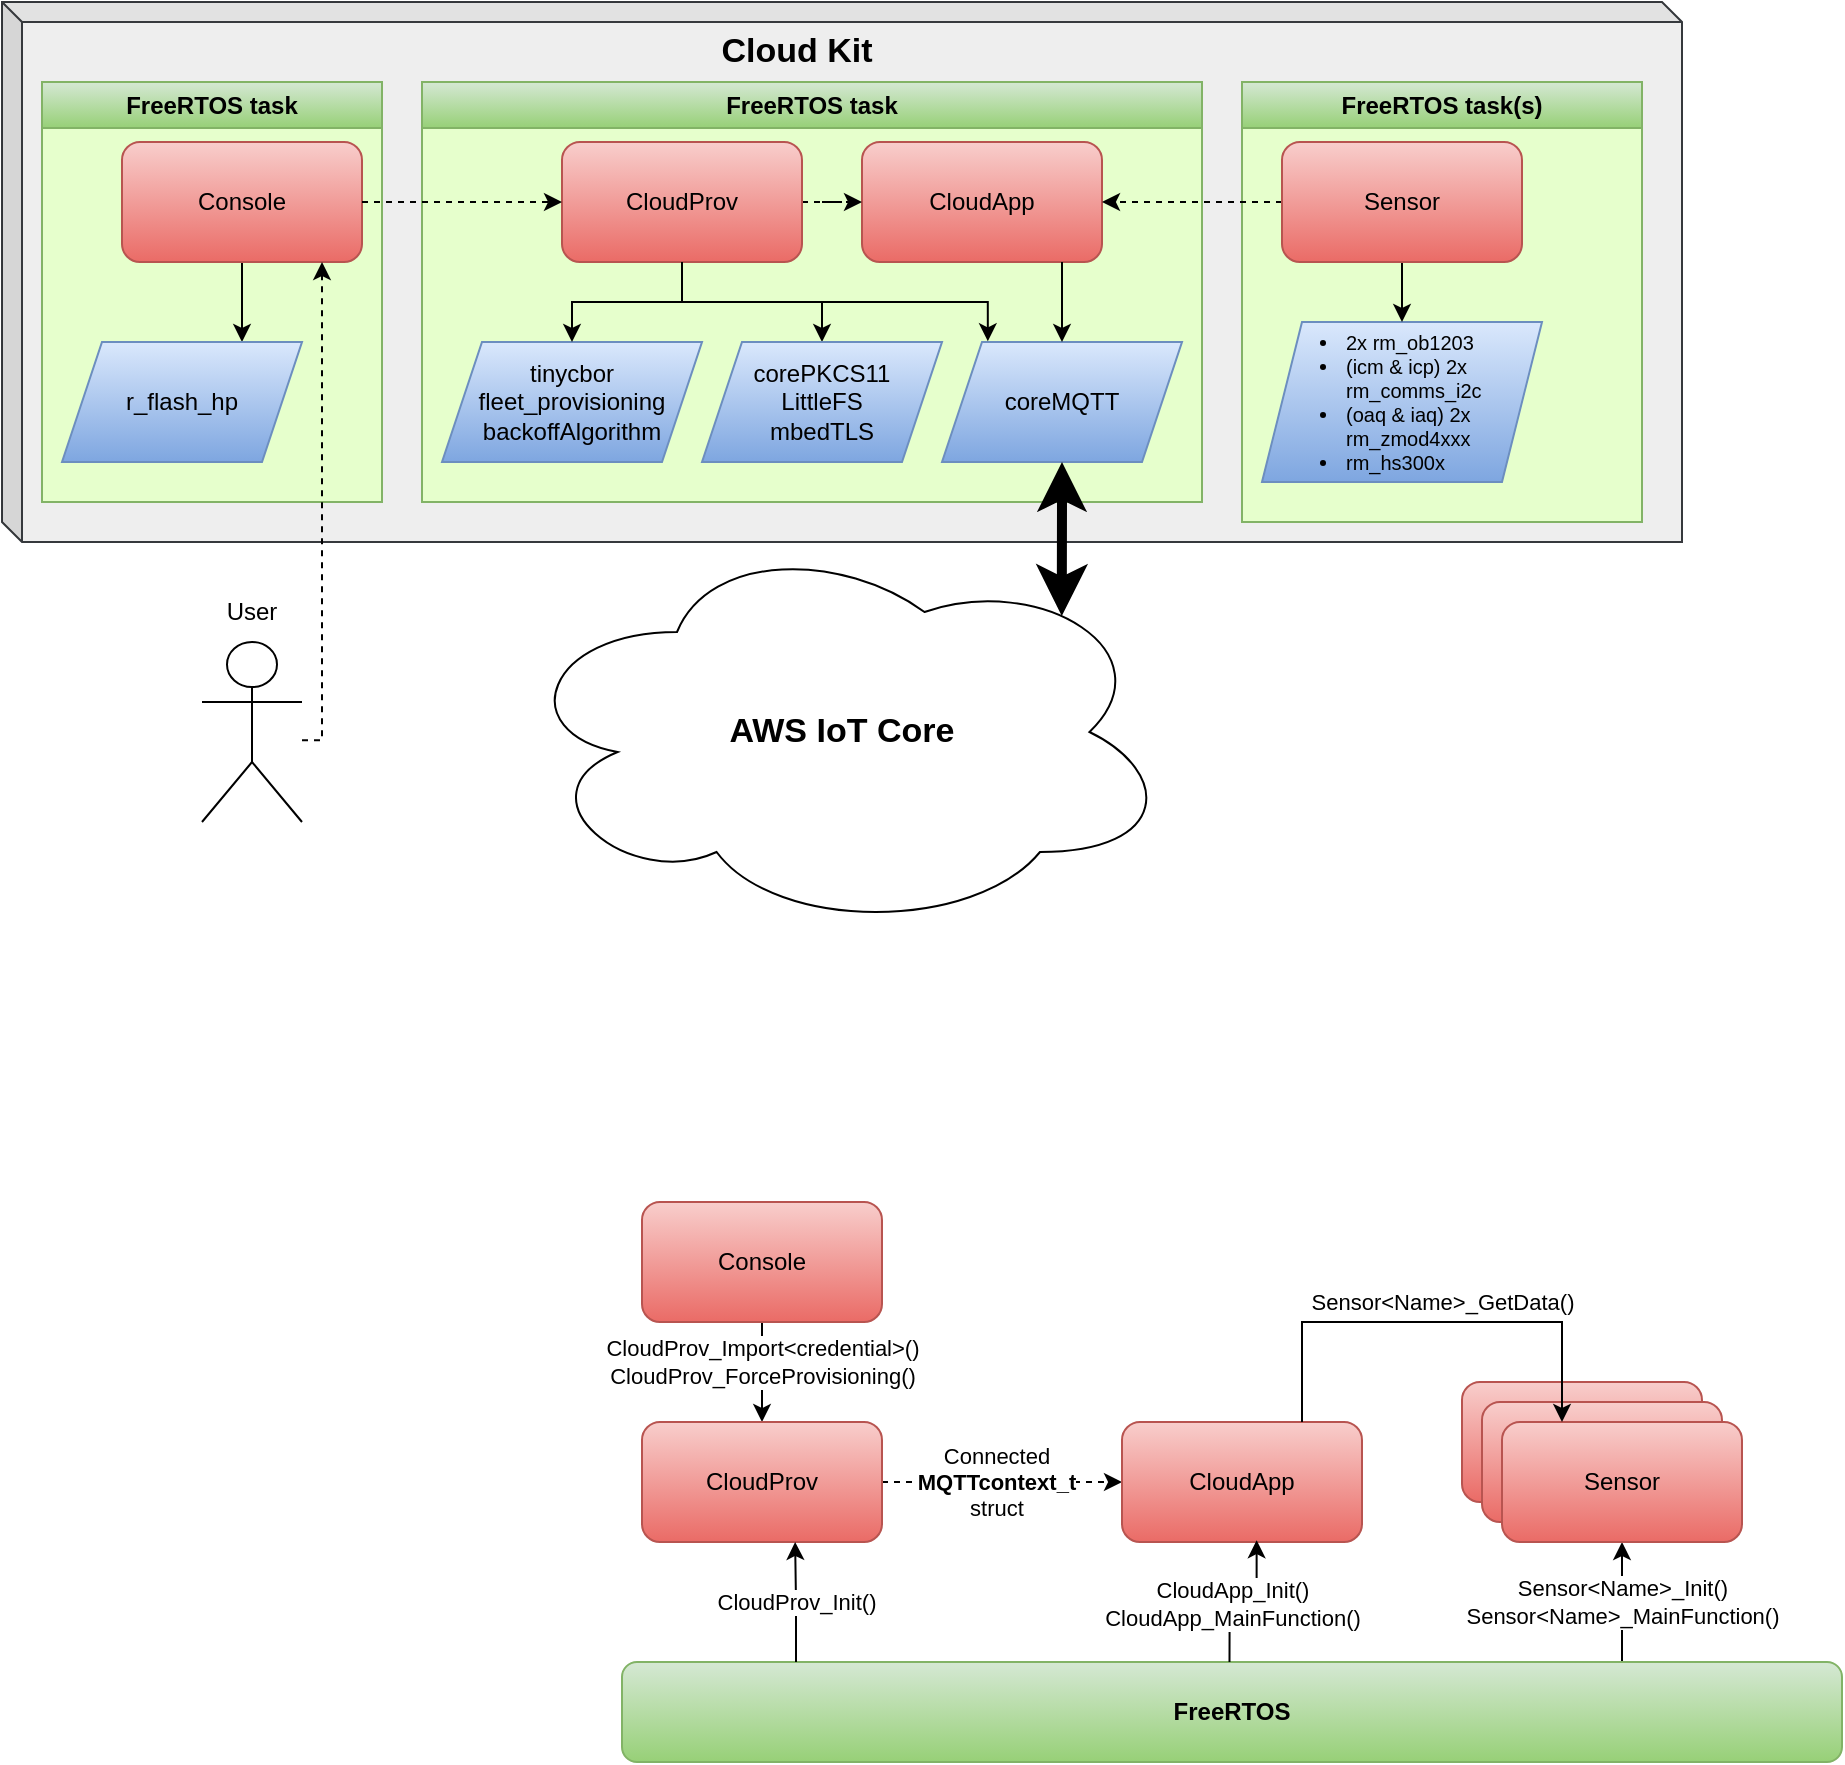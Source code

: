 <mxfile version="24.2.7" type="github">
  <diagram name="Page-1" id="jjlCfXiH39gXJ_QYcnrA">
    <mxGraphModel dx="1680" dy="442" grid="1" gridSize="10" guides="1" tooltips="1" connect="1" arrows="1" fold="1" page="1" pageScale="1" pageWidth="850" pageHeight="1100" math="0" shadow="0">
      <root>
        <mxCell id="0" />
        <mxCell id="1" parent="0" />
        <mxCell id="uYZyZ-Wg4NLdsWfBfrxF-37" value="" style="shape=cube;whiteSpace=wrap;html=1;boundedLbl=1;backgroundOutline=1;darkOpacity=0.05;darkOpacity2=0.1;size=10;fillColor=#eeeeee;strokeColor=#36393d;" vertex="1" parent="1">
          <mxGeometry x="-90" y="150" width="840" height="270" as="geometry" />
        </mxCell>
        <mxCell id="uYZyZ-Wg4NLdsWfBfrxF-25" value="FreeRTOS task(s)" style="swimlane;whiteSpace=wrap;html=1;fillColor=#d5e8d4;strokeColor=#82b366;gradientColor=#97d077;swimlaneFillColor=#E6FFCC;" vertex="1" parent="1">
          <mxGeometry x="530" y="190" width="200" height="220" as="geometry" />
        </mxCell>
        <mxCell id="uYZyZ-Wg4NLdsWfBfrxF-27" value="&lt;div align=&quot;left&quot;&gt;&lt;ul&gt;&lt;li style=&quot;font-size: 10px;&quot;&gt;&lt;font style=&quot;font-size: 10px;&quot;&gt;&lt;font style=&quot;font-size: 10px;&quot;&gt;2x rm_ob1203&lt;/font&gt;&lt;/font&gt;&lt;/li&gt;&lt;li style=&quot;font-size: 10px;&quot;&gt;&lt;font style=&quot;font-size: 10px;&quot;&gt;(icm &amp;amp; icp) 2x rm_comms_i2c&lt;/font&gt;&lt;/li&gt;&lt;li style=&quot;font-size: 10px;&quot;&gt;&lt;font style=&quot;font-size: 10px;&quot;&gt;(oaq &amp;amp; iaq) 2x rm_zmod4xxx&lt;/font&gt;&lt;/li&gt;&lt;li style=&quot;font-size: 10px;&quot;&gt;&lt;div&gt;&lt;font style=&quot;font-size: 10px;&quot;&gt;rm_hs300x&lt;/font&gt;&lt;/div&gt;&lt;/li&gt;&lt;/ul&gt;&lt;/div&gt;" style="shape=parallelogram;perimeter=parallelogramPerimeter;whiteSpace=wrap;html=1;fixedSize=1;fillColor=#dae8fc;gradientColor=#7ea6e0;strokeColor=#6c8ebf;align=left;" vertex="1" parent="uYZyZ-Wg4NLdsWfBfrxF-25">
          <mxGeometry x="10" y="120" width="140" height="80" as="geometry" />
        </mxCell>
        <mxCell id="uYZyZ-Wg4NLdsWfBfrxF-32" value="" style="group" vertex="1" connectable="0" parent="1">
          <mxGeometry x="-70" y="190" width="170" height="210" as="geometry" />
        </mxCell>
        <mxCell id="uYZyZ-Wg4NLdsWfBfrxF-33" value="" style="group" vertex="1" connectable="0" parent="uYZyZ-Wg4NLdsWfBfrxF-32">
          <mxGeometry width="170" height="210" as="geometry" />
        </mxCell>
        <mxCell id="uYZyZ-Wg4NLdsWfBfrxF-23" value="FreeRTOS task" style="swimlane;whiteSpace=wrap;html=1;fillColor=#d5e8d4;strokeColor=#82b366;gradientColor=#97d077;swimlaneFillColor=#E6FFCC;" vertex="1" parent="uYZyZ-Wg4NLdsWfBfrxF-33">
          <mxGeometry width="170" height="210" as="geometry">
            <mxRectangle width="120" height="30" as="alternateBounds" />
          </mxGeometry>
        </mxCell>
        <mxCell id="uYZyZ-Wg4NLdsWfBfrxF-34" value="" style="group" vertex="1" connectable="0" parent="uYZyZ-Wg4NLdsWfBfrxF-33">
          <mxGeometry x="10" y="30" width="150" height="160" as="geometry" />
        </mxCell>
        <mxCell id="uYZyZ-Wg4NLdsWfBfrxF-12" style="edgeStyle=orthogonalEdgeStyle;rounded=0;orthogonalLoop=1;jettySize=auto;html=1;entryX=0.75;entryY=0;entryDx=0;entryDy=0;" edge="1" parent="uYZyZ-Wg4NLdsWfBfrxF-34" source="uYZyZ-Wg4NLdsWfBfrxF-4" target="uYZyZ-Wg4NLdsWfBfrxF-10">
          <mxGeometry relative="1" as="geometry" />
        </mxCell>
        <mxCell id="uYZyZ-Wg4NLdsWfBfrxF-4" value="Console" style="rounded=1;whiteSpace=wrap;html=1;fillColor=#f8cecc;gradientColor=#ea6b66;strokeColor=#b85450;" vertex="1" parent="uYZyZ-Wg4NLdsWfBfrxF-34">
          <mxGeometry x="30" width="120" height="60" as="geometry" />
        </mxCell>
        <mxCell id="uYZyZ-Wg4NLdsWfBfrxF-10" value="&lt;div&gt;r_flash_hp&lt;/div&gt;" style="shape=parallelogram;perimeter=parallelogramPerimeter;whiteSpace=wrap;html=1;fixedSize=1;fillColor=#dae8fc;gradientColor=#7ea6e0;strokeColor=#6c8ebf;" vertex="1" parent="uYZyZ-Wg4NLdsWfBfrxF-34">
          <mxGeometry y="100" width="120" height="60" as="geometry" />
        </mxCell>
        <mxCell id="uYZyZ-Wg4NLdsWfBfrxF-36" style="edgeStyle=orthogonalEdgeStyle;rounded=0;orthogonalLoop=1;jettySize=auto;html=1;dashed=1;" edge="1" parent="uYZyZ-Wg4NLdsWfBfrxF-34" target="uYZyZ-Wg4NLdsWfBfrxF-4">
          <mxGeometry relative="1" as="geometry">
            <mxPoint x="120" y="299.1" as="sourcePoint" />
            <mxPoint x="132.84" y="50" as="targetPoint" />
            <Array as="points">
              <mxPoint x="130" y="299" />
            </Array>
          </mxGeometry>
        </mxCell>
        <mxCell id="uYZyZ-Wg4NLdsWfBfrxF-24" value="FreeRTOS task" style="swimlane;whiteSpace=wrap;html=1;fillColor=#d5e8d4;strokeColor=#82b366;gradientColor=#97d077;swimlaneFillColor=#E6FFCC;" vertex="1" parent="1">
          <mxGeometry x="120" y="190" width="390" height="210" as="geometry" />
        </mxCell>
        <mxCell id="uYZyZ-Wg4NLdsWfBfrxF-13" value="&lt;div&gt;tinycbor&lt;/div&gt;&lt;div&gt;fleet_provisioning&lt;/div&gt;&lt;div&gt;backoffAlgorithm&lt;br&gt;&lt;/div&gt;" style="shape=parallelogram;perimeter=parallelogramPerimeter;whiteSpace=wrap;html=1;fixedSize=1;fillColor=#dae8fc;gradientColor=#7ea6e0;strokeColor=#6c8ebf;" vertex="1" parent="uYZyZ-Wg4NLdsWfBfrxF-24">
          <mxGeometry x="10" y="130" width="130" height="60" as="geometry" />
        </mxCell>
        <mxCell id="uYZyZ-Wg4NLdsWfBfrxF-1" value="CloudApp" style="rounded=1;whiteSpace=wrap;html=1;fillColor=#f8cecc;gradientColor=#ea6b66;strokeColor=#b85450;" vertex="1" parent="1">
          <mxGeometry x="340" y="220" width="120" height="60" as="geometry" />
        </mxCell>
        <mxCell id="uYZyZ-Wg4NLdsWfBfrxF-16" style="edgeStyle=orthogonalEdgeStyle;rounded=0;orthogonalLoop=1;jettySize=auto;html=1;" edge="1" parent="1" source="uYZyZ-Wg4NLdsWfBfrxF-2" target="uYZyZ-Wg4NLdsWfBfrxF-13">
          <mxGeometry relative="1" as="geometry" />
        </mxCell>
        <mxCell id="uYZyZ-Wg4NLdsWfBfrxF-17" style="edgeStyle=orthogonalEdgeStyle;rounded=0;orthogonalLoop=1;jettySize=auto;html=1;" edge="1" parent="1" source="uYZyZ-Wg4NLdsWfBfrxF-2" target="uYZyZ-Wg4NLdsWfBfrxF-14">
          <mxGeometry relative="1" as="geometry" />
        </mxCell>
        <mxCell id="uYZyZ-Wg4NLdsWfBfrxF-29" style="edgeStyle=orthogonalEdgeStyle;rounded=0;orthogonalLoop=1;jettySize=auto;html=1;entryX=0;entryY=0.5;entryDx=0;entryDy=0;dashed=1;" edge="1" parent="1" source="uYZyZ-Wg4NLdsWfBfrxF-2" target="uYZyZ-Wg4NLdsWfBfrxF-1">
          <mxGeometry relative="1" as="geometry" />
        </mxCell>
        <mxCell id="uYZyZ-Wg4NLdsWfBfrxF-2" value="CloudProv" style="rounded=1;whiteSpace=wrap;html=1;fillColor=#f8cecc;gradientColor=#ea6b66;strokeColor=#b85450;" vertex="1" parent="1">
          <mxGeometry x="190" y="220" width="120" height="60" as="geometry" />
        </mxCell>
        <mxCell id="uYZyZ-Wg4NLdsWfBfrxF-28" style="edgeStyle=orthogonalEdgeStyle;rounded=0;orthogonalLoop=1;jettySize=auto;html=1;entryX=0.5;entryY=0;entryDx=0;entryDy=0;" edge="1" parent="1" source="uYZyZ-Wg4NLdsWfBfrxF-3" target="uYZyZ-Wg4NLdsWfBfrxF-27">
          <mxGeometry relative="1" as="geometry" />
        </mxCell>
        <mxCell id="uYZyZ-Wg4NLdsWfBfrxF-31" style="edgeStyle=orthogonalEdgeStyle;rounded=0;orthogonalLoop=1;jettySize=auto;html=1;entryX=1;entryY=0.5;entryDx=0;entryDy=0;dashed=1;" edge="1" parent="1" source="uYZyZ-Wg4NLdsWfBfrxF-3" target="uYZyZ-Wg4NLdsWfBfrxF-1">
          <mxGeometry relative="1" as="geometry" />
        </mxCell>
        <mxCell id="uYZyZ-Wg4NLdsWfBfrxF-3" value="&lt;div&gt;Sensor&lt;/div&gt;" style="rounded=1;whiteSpace=wrap;html=1;fillColor=#f8cecc;gradientColor=#ea6b66;strokeColor=#b85450;" vertex="1" parent="1">
          <mxGeometry x="550" y="220" width="120" height="60" as="geometry" />
        </mxCell>
        <mxCell id="uYZyZ-Wg4NLdsWfBfrxF-21" style="edgeStyle=orthogonalEdgeStyle;rounded=0;orthogonalLoop=1;jettySize=auto;html=1;entryX=0;entryY=0.5;entryDx=0;entryDy=0;dashed=1;" edge="1" parent="1" source="uYZyZ-Wg4NLdsWfBfrxF-4" target="uYZyZ-Wg4NLdsWfBfrxF-2">
          <mxGeometry relative="1" as="geometry" />
        </mxCell>
        <mxCell id="uYZyZ-Wg4NLdsWfBfrxF-5" value="" style="shape=umlActor;verticalLabelPosition=bottom;verticalAlign=top;html=1;outlineConnect=0;" vertex="1" parent="1">
          <mxGeometry x="10" y="470" width="50" height="90" as="geometry" />
        </mxCell>
        <mxCell id="uYZyZ-Wg4NLdsWfBfrxF-9" value="&lt;div&gt;User&lt;/div&gt;" style="text;html=1;align=center;verticalAlign=middle;whiteSpace=wrap;rounded=0;" vertex="1" parent="1">
          <mxGeometry x="5" y="440" width="60" height="30" as="geometry" />
        </mxCell>
        <mxCell id="uYZyZ-Wg4NLdsWfBfrxF-14" value="&lt;div&gt;corePKCS11&lt;/div&gt;&lt;div&gt;LittleFS&lt;/div&gt;&lt;div&gt;mbedTLS&lt;br&gt;&lt;/div&gt;" style="shape=parallelogram;perimeter=parallelogramPerimeter;whiteSpace=wrap;html=1;fixedSize=1;fillColor=#dae8fc;gradientColor=#7ea6e0;strokeColor=#6c8ebf;" vertex="1" parent="1">
          <mxGeometry x="260" y="320" width="120" height="60" as="geometry" />
        </mxCell>
        <mxCell id="uYZyZ-Wg4NLdsWfBfrxF-15" value="coreMQTT" style="shape=parallelogram;perimeter=parallelogramPerimeter;whiteSpace=wrap;html=1;fixedSize=1;fillColor=#dae8fc;gradientColor=#7ea6e0;strokeColor=#6c8ebf;" vertex="1" parent="1">
          <mxGeometry x="380" y="320" width="120" height="60" as="geometry" />
        </mxCell>
        <mxCell id="uYZyZ-Wg4NLdsWfBfrxF-18" style="edgeStyle=orthogonalEdgeStyle;rounded=0;orthogonalLoop=1;jettySize=auto;html=1;entryX=0.5;entryY=0;entryDx=0;entryDy=0;" edge="1" parent="1" target="uYZyZ-Wg4NLdsWfBfrxF-15">
          <mxGeometry relative="1" as="geometry">
            <mxPoint x="440" y="280" as="sourcePoint" />
            <mxPoint x="438.61" y="311.56" as="targetPoint" />
            <Array as="points">
              <mxPoint x="440" y="280" />
              <mxPoint x="440" y="280" />
            </Array>
          </mxGeometry>
        </mxCell>
        <mxCell id="uYZyZ-Wg4NLdsWfBfrxF-19" style="edgeStyle=orthogonalEdgeStyle;rounded=0;orthogonalLoop=1;jettySize=auto;html=1;exitX=0.5;exitY=1;exitDx=0;exitDy=0;entryX=0.191;entryY=-0.006;entryDx=0;entryDy=0;entryPerimeter=0;" edge="1" parent="1" source="uYZyZ-Wg4NLdsWfBfrxF-2" target="uYZyZ-Wg4NLdsWfBfrxF-15">
          <mxGeometry relative="1" as="geometry">
            <Array as="points">
              <mxPoint x="250" y="300" />
              <mxPoint x="403" y="300" />
            </Array>
          </mxGeometry>
        </mxCell>
        <mxCell id="uYZyZ-Wg4NLdsWfBfrxF-38" value="&lt;font size=&quot;1&quot;&gt;&lt;b style=&quot;font-size: 17px;&quot;&gt;Cloud Kit&lt;/b&gt;&lt;/font&gt;" style="text;html=1;align=center;verticalAlign=middle;whiteSpace=wrap;rounded=0;" vertex="1" parent="1">
          <mxGeometry x="250" y="160" width="115" height="30" as="geometry" />
        </mxCell>
        <mxCell id="uYZyZ-Wg4NLdsWfBfrxF-39" value="&lt;font style=&quot;font-size: 17px;&quot;&gt;&lt;b&gt;&lt;font style=&quot;font-size: 17px;&quot;&gt;AWS IoT Core&lt;/font&gt;&lt;/b&gt;&lt;/font&gt;" style="ellipse;shape=cloud;whiteSpace=wrap;html=1;" vertex="1" parent="1">
          <mxGeometry x="165" y="415" width="330" height="200" as="geometry" />
        </mxCell>
        <mxCell id="uYZyZ-Wg4NLdsWfBfrxF-40" style="edgeStyle=orthogonalEdgeStyle;rounded=0;orthogonalLoop=1;jettySize=auto;html=1;entryX=0.833;entryY=0.21;entryDx=0;entryDy=0;entryPerimeter=0;startArrow=classic;startFill=1;targetPerimeterSpacing=6;sourcePerimeterSpacing=5;startSize=9;endSize=10;jumpSize=10;strokeWidth=5;exitX=0.5;exitY=1;exitDx=0;exitDy=0;" edge="1" parent="1" source="uYZyZ-Wg4NLdsWfBfrxF-15" target="uYZyZ-Wg4NLdsWfBfrxF-39">
          <mxGeometry relative="1" as="geometry" />
        </mxCell>
        <mxCell id="uYZyZ-Wg4NLdsWfBfrxF-46" value="&lt;div&gt;CloudProv_Import&amp;lt;credential&amp;gt;()&lt;/div&gt;&lt;div&gt;CloudProv_ForceProvisioning()&lt;br&gt;&lt;/div&gt;" style="edgeStyle=orthogonalEdgeStyle;rounded=0;orthogonalLoop=1;jettySize=auto;html=1;entryX=0.5;entryY=0;entryDx=0;entryDy=0;" edge="1" parent="1" source="uYZyZ-Wg4NLdsWfBfrxF-42" target="uYZyZ-Wg4NLdsWfBfrxF-44">
          <mxGeometry x="-0.2" relative="1" as="geometry">
            <mxPoint as="offset" />
          </mxGeometry>
        </mxCell>
        <mxCell id="uYZyZ-Wg4NLdsWfBfrxF-42" value="Console" style="rounded=1;whiteSpace=wrap;html=1;fillColor=#f8cecc;gradientColor=#ea6b66;strokeColor=#b85450;" vertex="1" parent="1">
          <mxGeometry x="230" y="750" width="120" height="60" as="geometry" />
        </mxCell>
        <mxCell id="uYZyZ-Wg4NLdsWfBfrxF-52" style="edgeStyle=orthogonalEdgeStyle;rounded=0;orthogonalLoop=1;jettySize=auto;html=1;entryX=0;entryY=0.5;entryDx=0;entryDy=0;dashed=1;" edge="1" parent="1" source="uYZyZ-Wg4NLdsWfBfrxF-44" target="uYZyZ-Wg4NLdsWfBfrxF-47">
          <mxGeometry relative="1" as="geometry" />
        </mxCell>
        <mxCell id="uYZyZ-Wg4NLdsWfBfrxF-53" value="&lt;div&gt;Connected&lt;/div&gt;&lt;div&gt;&lt;b&gt;MQTTcontext_t&lt;/b&gt;&lt;/div&gt;&lt;div&gt;struct&lt;br&gt;&lt;/div&gt;" style="edgeLabel;html=1;align=center;verticalAlign=middle;resizable=0;points=[];" vertex="1" connectable="0" parent="uYZyZ-Wg4NLdsWfBfrxF-52">
          <mxGeometry x="-0.273" y="-1" relative="1" as="geometry">
            <mxPoint x="13" y="-1" as="offset" />
          </mxGeometry>
        </mxCell>
        <mxCell id="uYZyZ-Wg4NLdsWfBfrxF-44" value="CloudProv" style="rounded=1;whiteSpace=wrap;html=1;fillColor=#f8cecc;gradientColor=#ea6b66;strokeColor=#b85450;" vertex="1" parent="1">
          <mxGeometry x="230" y="860" width="120" height="60" as="geometry" />
        </mxCell>
        <mxCell id="uYZyZ-Wg4NLdsWfBfrxF-47" value="CloudApp" style="rounded=1;whiteSpace=wrap;html=1;fillColor=#f8cecc;gradientColor=#ea6b66;strokeColor=#b85450;" vertex="1" parent="1">
          <mxGeometry x="470" y="860" width="120" height="60" as="geometry" />
        </mxCell>
        <mxCell id="uYZyZ-Wg4NLdsWfBfrxF-58" style="edgeStyle=orthogonalEdgeStyle;rounded=0;orthogonalLoop=1;jettySize=auto;html=1;exitX=0.879;exitY=0;exitDx=0;exitDy=0;exitPerimeter=0;" edge="1" parent="1" source="uYZyZ-Wg4NLdsWfBfrxF-48" target="uYZyZ-Wg4NLdsWfBfrxF-56">
          <mxGeometry relative="1" as="geometry">
            <Array as="points">
              <mxPoint x="720" y="980" />
            </Array>
          </mxGeometry>
        </mxCell>
        <mxCell id="uYZyZ-Wg4NLdsWfBfrxF-59" value="&lt;div&gt;Sensor&amp;lt;Name&amp;gt;_Init()&lt;/div&gt;&lt;div&gt;Sensor&amp;lt;Name&amp;gt;_MainFunction()&lt;br&gt;&lt;/div&gt;" style="edgeLabel;html=1;align=center;verticalAlign=middle;resizable=0;points=[];" vertex="1" connectable="0" parent="uYZyZ-Wg4NLdsWfBfrxF-58">
          <mxGeometry x="-0.216" y="-2" relative="1" as="geometry">
            <mxPoint x="-2" y="-29" as="offset" />
          </mxGeometry>
        </mxCell>
        <mxCell id="uYZyZ-Wg4NLdsWfBfrxF-48" value="&lt;b&gt;FreeRTOS&lt;/b&gt;" style="rounded=1;whiteSpace=wrap;html=1;fillColor=#d5e8d4;strokeColor=#82b366;gradientColor=#97d077;" vertex="1" parent="1">
          <mxGeometry x="220" y="980" width="610" height="50" as="geometry" />
        </mxCell>
        <mxCell id="uYZyZ-Wg4NLdsWfBfrxF-49" value="&lt;div&gt;CloudProv_Init()&lt;/div&gt;" style="edgeStyle=orthogonalEdgeStyle;rounded=0;orthogonalLoop=1;jettySize=auto;html=1;entryX=0.638;entryY=1;entryDx=0;entryDy=0;entryPerimeter=0;" edge="1" parent="1" target="uYZyZ-Wg4NLdsWfBfrxF-44">
          <mxGeometry relative="1" as="geometry">
            <mxPoint x="307" y="980" as="sourcePoint" />
            <Array as="points">
              <mxPoint x="307" y="980" />
              <mxPoint x="307" y="950" />
              <mxPoint x="307" y="950" />
            </Array>
          </mxGeometry>
        </mxCell>
        <mxCell id="uYZyZ-Wg4NLdsWfBfrxF-50" style="edgeStyle=orthogonalEdgeStyle;rounded=0;orthogonalLoop=1;jettySize=auto;html=1;entryX=0.561;entryY=0.985;entryDx=0;entryDy=0;entryPerimeter=0;exitX=0.734;exitY=0.01;exitDx=0;exitDy=0;exitPerimeter=0;" edge="1" parent="1" target="uYZyZ-Wg4NLdsWfBfrxF-47">
          <mxGeometry relative="1" as="geometry">
            <mxPoint x="523.75" y="980" as="sourcePoint" />
            <mxPoint x="536.27" y="919.32" as="targetPoint" />
            <Array as="points">
              <mxPoint x="524" y="959" />
              <mxPoint x="537" y="959" />
            </Array>
          </mxGeometry>
        </mxCell>
        <mxCell id="uYZyZ-Wg4NLdsWfBfrxF-51" value="&lt;div&gt;CloudApp_Init()&lt;/div&gt;&lt;div&gt;CloudApp_MainFunction()&lt;br&gt;&lt;/div&gt;" style="edgeLabel;html=1;align=center;verticalAlign=middle;resizable=0;points=[];" vertex="1" connectable="0" parent="uYZyZ-Wg4NLdsWfBfrxF-50">
          <mxGeometry x="0.071" y="-3" relative="1" as="geometry">
            <mxPoint x="-16" y="-3" as="offset" />
          </mxGeometry>
        </mxCell>
        <mxCell id="uYZyZ-Wg4NLdsWfBfrxF-57" value="" style="group" vertex="1" connectable="0" parent="1">
          <mxGeometry x="640" y="840" width="140" height="80" as="geometry" />
        </mxCell>
        <mxCell id="uYZyZ-Wg4NLdsWfBfrxF-54" value="Sensor" style="rounded=1;whiteSpace=wrap;html=1;fillColor=#f8cecc;gradientColor=#ea6b66;strokeColor=#b85450;" vertex="1" parent="uYZyZ-Wg4NLdsWfBfrxF-57">
          <mxGeometry width="120" height="60" as="geometry" />
        </mxCell>
        <mxCell id="uYZyZ-Wg4NLdsWfBfrxF-55" value="Sensor" style="rounded=1;whiteSpace=wrap;html=1;fillColor=#f8cecc;gradientColor=#ea6b66;strokeColor=#b85450;" vertex="1" parent="uYZyZ-Wg4NLdsWfBfrxF-57">
          <mxGeometry x="10" y="10" width="120" height="60" as="geometry" />
        </mxCell>
        <mxCell id="uYZyZ-Wg4NLdsWfBfrxF-56" value="Sensor" style="rounded=1;whiteSpace=wrap;html=1;fillColor=#f8cecc;gradientColor=#ea6b66;strokeColor=#b85450;" vertex="1" parent="uYZyZ-Wg4NLdsWfBfrxF-57">
          <mxGeometry x="20" y="20" width="120" height="60" as="geometry" />
        </mxCell>
        <mxCell id="uYZyZ-Wg4NLdsWfBfrxF-61" style="edgeStyle=orthogonalEdgeStyle;rounded=0;orthogonalLoop=1;jettySize=auto;html=1;exitX=0.75;exitY=0;exitDx=0;exitDy=0;entryX=0.25;entryY=0;entryDx=0;entryDy=0;" edge="1" parent="1" source="uYZyZ-Wg4NLdsWfBfrxF-47" target="uYZyZ-Wg4NLdsWfBfrxF-56">
          <mxGeometry relative="1" as="geometry">
            <Array as="points">
              <mxPoint x="560" y="810" />
              <mxPoint x="690" y="810" />
            </Array>
          </mxGeometry>
        </mxCell>
        <mxCell id="uYZyZ-Wg4NLdsWfBfrxF-62" value="Sensor&amp;lt;Name&amp;gt;_GetData()" style="edgeLabel;html=1;align=center;verticalAlign=middle;resizable=0;points=[];" vertex="1" connectable="0" parent="uYZyZ-Wg4NLdsWfBfrxF-61">
          <mxGeometry x="-0.309" y="-1" relative="1" as="geometry">
            <mxPoint x="40" y="-11" as="offset" />
          </mxGeometry>
        </mxCell>
      </root>
    </mxGraphModel>
  </diagram>
</mxfile>
